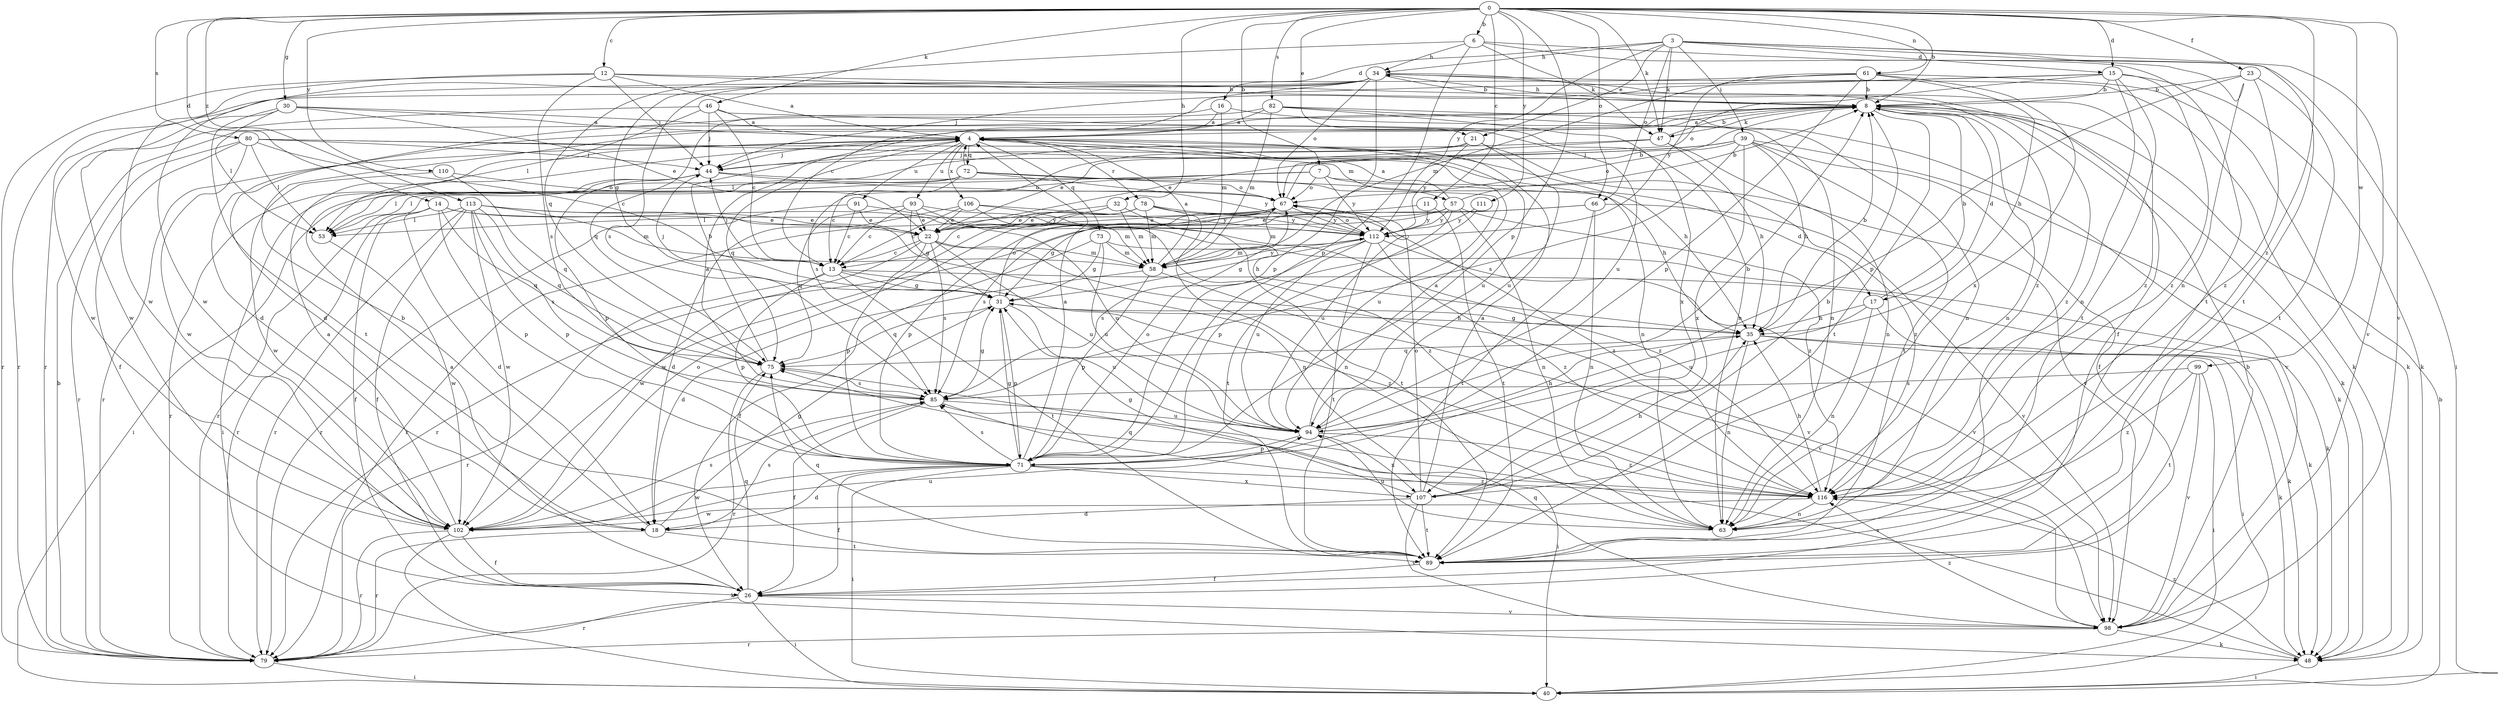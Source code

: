 strict digraph  {
0;
3;
4;
6;
7;
8;
11;
12;
13;
14;
15;
16;
17;
18;
21;
22;
23;
26;
30;
31;
32;
34;
35;
39;
40;
44;
46;
47;
48;
53;
57;
58;
61;
63;
66;
67;
71;
72;
73;
75;
78;
79;
80;
82;
85;
89;
91;
93;
94;
98;
99;
102;
106;
107;
110;
111;
112;
113;
116;
0 -> 6  [label=b];
0 -> 7  [label=b];
0 -> 8  [label=b];
0 -> 11  [label=c];
0 -> 12  [label=c];
0 -> 14  [label=d];
0 -> 15  [label=d];
0 -> 21  [label=e];
0 -> 23  [label=f];
0 -> 30  [label=g];
0 -> 32  [label=h];
0 -> 46  [label=k];
0 -> 47  [label=k];
0 -> 61  [label=n];
0 -> 66  [label=o];
0 -> 71  [label=p];
0 -> 80  [label=s];
0 -> 82  [label=s];
0 -> 98  [label=v];
0 -> 99  [label=w];
0 -> 110  [label=y];
0 -> 111  [label=y];
0 -> 113  [label=z];
0 -> 116  [label=z];
3 -> 15  [label=d];
3 -> 16  [label=d];
3 -> 21  [label=e];
3 -> 34  [label=h];
3 -> 39  [label=i];
3 -> 47  [label=k];
3 -> 63  [label=n];
3 -> 66  [label=o];
3 -> 89  [label=t];
3 -> 98  [label=v];
3 -> 112  [label=y];
4 -> 44  [label=j];
4 -> 57  [label=m];
4 -> 72  [label=q];
4 -> 73  [label=q];
4 -> 75  [label=q];
4 -> 78  [label=r];
4 -> 79  [label=r];
4 -> 91  [label=u];
4 -> 93  [label=u];
4 -> 94  [label=u];
4 -> 106  [label=x];
6 -> 34  [label=h];
6 -> 40  [label=i];
6 -> 47  [label=k];
6 -> 71  [label=p];
6 -> 75  [label=q];
6 -> 89  [label=t];
7 -> 17  [label=d];
7 -> 53  [label=l];
7 -> 67  [label=o];
7 -> 79  [label=r];
7 -> 112  [label=y];
7 -> 116  [label=z];
8 -> 4  [label=a];
8 -> 17  [label=d];
8 -> 18  [label=d];
8 -> 34  [label=h];
8 -> 47  [label=k];
8 -> 48  [label=k];
8 -> 63  [label=n];
8 -> 89  [label=t];
8 -> 116  [label=z];
11 -> 31  [label=g];
11 -> 89  [label=t];
11 -> 112  [label=y];
12 -> 4  [label=a];
12 -> 8  [label=b];
12 -> 44  [label=j];
12 -> 79  [label=r];
12 -> 85  [label=s];
12 -> 102  [label=w];
12 -> 116  [label=z];
13 -> 31  [label=g];
13 -> 44  [label=j];
13 -> 48  [label=k];
13 -> 71  [label=p];
13 -> 79  [label=r];
13 -> 89  [label=t];
13 -> 116  [label=z];
14 -> 18  [label=d];
14 -> 22  [label=e];
14 -> 26  [label=f];
14 -> 71  [label=p];
14 -> 75  [label=q];
14 -> 79  [label=r];
14 -> 116  [label=z];
15 -> 8  [label=b];
15 -> 44  [label=j];
15 -> 48  [label=k];
15 -> 63  [label=n];
15 -> 67  [label=o];
15 -> 79  [label=r];
15 -> 89  [label=t];
15 -> 116  [label=z];
16 -> 4  [label=a];
16 -> 58  [label=m];
16 -> 63  [label=n];
16 -> 75  [label=q];
17 -> 8  [label=b];
17 -> 35  [label=h];
17 -> 48  [label=k];
17 -> 63  [label=n];
17 -> 94  [label=u];
18 -> 8  [label=b];
18 -> 31  [label=g];
18 -> 79  [label=r];
18 -> 85  [label=s];
18 -> 89  [label=t];
21 -> 44  [label=j];
21 -> 85  [label=s];
21 -> 94  [label=u];
21 -> 98  [label=v];
21 -> 112  [label=y];
22 -> 13  [label=c];
22 -> 58  [label=m];
22 -> 71  [label=p];
22 -> 85  [label=s];
22 -> 94  [label=u];
22 -> 98  [label=v];
22 -> 102  [label=w];
23 -> 8  [label=b];
23 -> 71  [label=p];
23 -> 89  [label=t];
23 -> 116  [label=z];
26 -> 4  [label=a];
26 -> 40  [label=i];
26 -> 75  [label=q];
26 -> 79  [label=r];
26 -> 98  [label=v];
30 -> 4  [label=a];
30 -> 22  [label=e];
30 -> 53  [label=l];
30 -> 89  [label=t];
30 -> 94  [label=u];
30 -> 102  [label=w];
31 -> 35  [label=h];
31 -> 44  [label=j];
31 -> 67  [label=o];
31 -> 71  [label=p];
31 -> 75  [label=q];
31 -> 94  [label=u];
32 -> 22  [label=e];
32 -> 58  [label=m];
32 -> 79  [label=r];
32 -> 89  [label=t];
34 -> 8  [label=b];
34 -> 13  [label=c];
34 -> 26  [label=f];
34 -> 31  [label=g];
34 -> 48  [label=k];
34 -> 67  [label=o];
34 -> 71  [label=p];
34 -> 85  [label=s];
34 -> 102  [label=w];
34 -> 116  [label=z];
35 -> 8  [label=b];
35 -> 31  [label=g];
35 -> 40  [label=i];
35 -> 48  [label=k];
35 -> 63  [label=n];
35 -> 75  [label=q];
39 -> 22  [label=e];
39 -> 26  [label=f];
39 -> 35  [label=h];
39 -> 44  [label=j];
39 -> 48  [label=k];
39 -> 67  [label=o];
39 -> 85  [label=s];
39 -> 89  [label=t];
39 -> 107  [label=x];
40 -> 8  [label=b];
44 -> 40  [label=i];
44 -> 67  [label=o];
44 -> 71  [label=p];
44 -> 79  [label=r];
44 -> 94  [label=u];
46 -> 4  [label=a];
46 -> 13  [label=c];
46 -> 44  [label=j];
46 -> 53  [label=l];
46 -> 63  [label=n];
46 -> 102  [label=w];
47 -> 8  [label=b];
47 -> 22  [label=e];
47 -> 35  [label=h];
47 -> 53  [label=l];
47 -> 63  [label=n];
48 -> 40  [label=i];
48 -> 85  [label=s];
48 -> 116  [label=z];
53 -> 102  [label=w];
57 -> 4  [label=a];
57 -> 8  [label=b];
57 -> 63  [label=n];
57 -> 71  [label=p];
57 -> 85  [label=s];
57 -> 89  [label=t];
57 -> 112  [label=y];
57 -> 116  [label=z];
58 -> 4  [label=a];
58 -> 18  [label=d];
58 -> 71  [label=p];
58 -> 98  [label=v];
58 -> 112  [label=y];
61 -> 8  [label=b];
61 -> 35  [label=h];
61 -> 48  [label=k];
61 -> 58  [label=m];
61 -> 71  [label=p];
61 -> 79  [label=r];
61 -> 107  [label=x];
61 -> 112  [label=y];
63 -> 94  [label=u];
66 -> 22  [label=e];
66 -> 63  [label=n];
66 -> 79  [label=r];
66 -> 89  [label=t];
66 -> 98  [label=v];
67 -> 8  [label=b];
67 -> 22  [label=e];
67 -> 53  [label=l];
67 -> 58  [label=m];
67 -> 94  [label=u];
67 -> 112  [label=y];
71 -> 4  [label=a];
71 -> 18  [label=d];
71 -> 26  [label=f];
71 -> 31  [label=g];
71 -> 40  [label=i];
71 -> 67  [label=o];
71 -> 85  [label=s];
71 -> 102  [label=w];
71 -> 107  [label=x];
71 -> 116  [label=z];
72 -> 4  [label=a];
72 -> 13  [label=c];
72 -> 35  [label=h];
72 -> 40  [label=i];
72 -> 53  [label=l];
72 -> 67  [label=o];
72 -> 112  [label=y];
73 -> 26  [label=f];
73 -> 31  [label=g];
73 -> 48  [label=k];
73 -> 58  [label=m];
73 -> 94  [label=u];
75 -> 8  [label=b];
75 -> 79  [label=r];
75 -> 85  [label=s];
78 -> 13  [label=c];
78 -> 22  [label=e];
78 -> 58  [label=m];
78 -> 63  [label=n];
78 -> 102  [label=w];
78 -> 112  [label=y];
78 -> 116  [label=z];
79 -> 8  [label=b];
79 -> 40  [label=i];
80 -> 13  [label=c];
80 -> 26  [label=f];
80 -> 35  [label=h];
80 -> 44  [label=j];
80 -> 53  [label=l];
80 -> 63  [label=n];
80 -> 79  [label=r];
80 -> 102  [label=w];
82 -> 4  [label=a];
82 -> 18  [label=d];
82 -> 58  [label=m];
82 -> 63  [label=n];
82 -> 98  [label=v];
82 -> 107  [label=x];
85 -> 4  [label=a];
85 -> 26  [label=f];
85 -> 31  [label=g];
85 -> 40  [label=i];
85 -> 94  [label=u];
89 -> 26  [label=f];
89 -> 75  [label=q];
91 -> 13  [label=c];
91 -> 22  [label=e];
91 -> 35  [label=h];
91 -> 79  [label=r];
93 -> 13  [label=c];
93 -> 22  [label=e];
93 -> 31  [label=g];
93 -> 75  [label=q];
93 -> 94  [label=u];
93 -> 112  [label=y];
94 -> 4  [label=a];
94 -> 8  [label=b];
94 -> 35  [label=h];
94 -> 71  [label=p];
94 -> 107  [label=x];
94 -> 116  [label=z];
98 -> 8  [label=b];
98 -> 48  [label=k];
98 -> 75  [label=q];
98 -> 79  [label=r];
98 -> 116  [label=z];
99 -> 40  [label=i];
99 -> 85  [label=s];
99 -> 89  [label=t];
99 -> 98  [label=v];
99 -> 116  [label=z];
102 -> 4  [label=a];
102 -> 26  [label=f];
102 -> 48  [label=k];
102 -> 67  [label=o];
102 -> 79  [label=r];
102 -> 85  [label=s];
102 -> 94  [label=u];
106 -> 13  [label=c];
106 -> 18  [label=d];
106 -> 22  [label=e];
106 -> 58  [label=m];
106 -> 112  [label=y];
106 -> 116  [label=z];
107 -> 4  [label=a];
107 -> 8  [label=b];
107 -> 18  [label=d];
107 -> 31  [label=g];
107 -> 35  [label=h];
107 -> 67  [label=o];
107 -> 89  [label=t];
107 -> 98  [label=v];
110 -> 67  [label=o];
110 -> 75  [label=q];
110 -> 102  [label=w];
111 -> 71  [label=p];
111 -> 112  [label=y];
112 -> 31  [label=g];
112 -> 58  [label=m];
112 -> 67  [label=o];
112 -> 85  [label=s];
112 -> 89  [label=t];
112 -> 94  [label=u];
112 -> 98  [label=v];
112 -> 116  [label=z];
113 -> 22  [label=e];
113 -> 26  [label=f];
113 -> 53  [label=l];
113 -> 58  [label=m];
113 -> 63  [label=n];
113 -> 71  [label=p];
113 -> 75  [label=q];
113 -> 79  [label=r];
113 -> 85  [label=s];
113 -> 102  [label=w];
116 -> 35  [label=h];
116 -> 63  [label=n];
116 -> 75  [label=q];
116 -> 102  [label=w];
}
